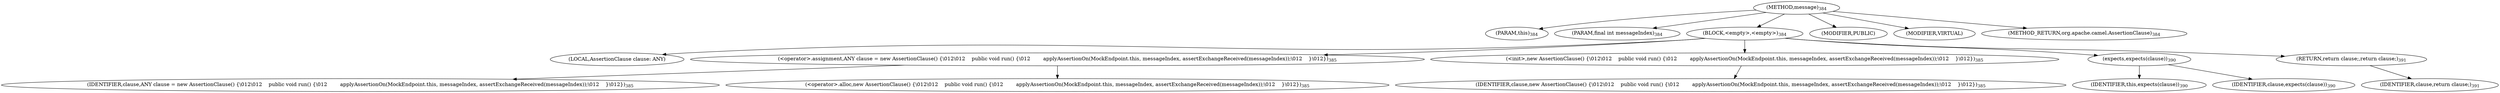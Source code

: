 digraph "message" {  
"1100" [label = <(METHOD,message)<SUB>384</SUB>> ]
"63" [label = <(PARAM,this)<SUB>384</SUB>> ]
"1101" [label = <(PARAM,final int messageIndex)<SUB>384</SUB>> ]
"1102" [label = <(BLOCK,&lt;empty&gt;,&lt;empty&gt;)<SUB>384</SUB>> ]
"61" [label = <(LOCAL,AssertionClause clause: ANY)> ]
"1103" [label = <(&lt;operator&gt;.assignment,ANY clause = new AssertionClause() {\012\012    public void run() {\012        applyAssertionOn(MockEndpoint.this, messageIndex, assertExchangeReceived(messageIndex));\012    }\012})<SUB>385</SUB>> ]
"1104" [label = <(IDENTIFIER,clause,ANY clause = new AssertionClause() {\012\012    public void run() {\012        applyAssertionOn(MockEndpoint.this, messageIndex, assertExchangeReceived(messageIndex));\012    }\012})<SUB>385</SUB>> ]
"1105" [label = <(&lt;operator&gt;.alloc,new AssertionClause() {\012\012    public void run() {\012        applyAssertionOn(MockEndpoint.this, messageIndex, assertExchangeReceived(messageIndex));\012    }\012})<SUB>385</SUB>> ]
"1106" [label = <(&lt;init&gt;,new AssertionClause() {\012\012    public void run() {\012        applyAssertionOn(MockEndpoint.this, messageIndex, assertExchangeReceived(messageIndex));\012    }\012})<SUB>385</SUB>> ]
"60" [label = <(IDENTIFIER,clause,new AssertionClause() {\012\012    public void run() {\012        applyAssertionOn(MockEndpoint.this, messageIndex, assertExchangeReceived(messageIndex));\012    }\012})<SUB>385</SUB>> ]
"1107" [label = <(expects,expects(clause))<SUB>390</SUB>> ]
"62" [label = <(IDENTIFIER,this,expects(clause))<SUB>390</SUB>> ]
"1108" [label = <(IDENTIFIER,clause,expects(clause))<SUB>390</SUB>> ]
"1109" [label = <(RETURN,return clause;,return clause;)<SUB>391</SUB>> ]
"1110" [label = <(IDENTIFIER,clause,return clause;)<SUB>391</SUB>> ]
"1111" [label = <(MODIFIER,PUBLIC)> ]
"1112" [label = <(MODIFIER,VIRTUAL)> ]
"1113" [label = <(METHOD_RETURN,org.apache.camel.AssertionClause)<SUB>384</SUB>> ]
  "1100" -> "63" 
  "1100" -> "1101" 
  "1100" -> "1102" 
  "1100" -> "1111" 
  "1100" -> "1112" 
  "1100" -> "1113" 
  "1102" -> "61" 
  "1102" -> "1103" 
  "1102" -> "1106" 
  "1102" -> "1107" 
  "1102" -> "1109" 
  "1103" -> "1104" 
  "1103" -> "1105" 
  "1106" -> "60" 
  "1107" -> "62" 
  "1107" -> "1108" 
  "1109" -> "1110" 
}
